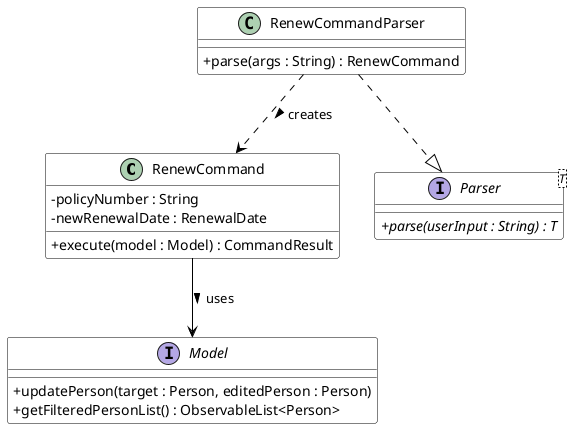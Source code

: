 @startuml
skinparam classAttributeIconSize 0
skinparam classBackgroundColor LOGIC_COLOR
skinparam ArrowColor BLACK
skinparam ClassBorderColor BLACK

class RenewCommand {
    - policyNumber : String
    - newRenewalDate : RenewalDate
    + execute(model : Model) : CommandResult
}

class RenewCommandParser {
    + parse(args : String) : RenewCommand
}

interface Parser<T> {
    + {abstract} parse(userInput : String) : T
}

interface Model {
    + updatePerson(target : Person, editedPerson : Person)
    + getFilteredPersonList() : ObservableList<Person>
}

RenewCommandParser ..|> Parser
RenewCommandParser ..> RenewCommand : creates >
RenewCommand --> Model : uses >
@enduml
